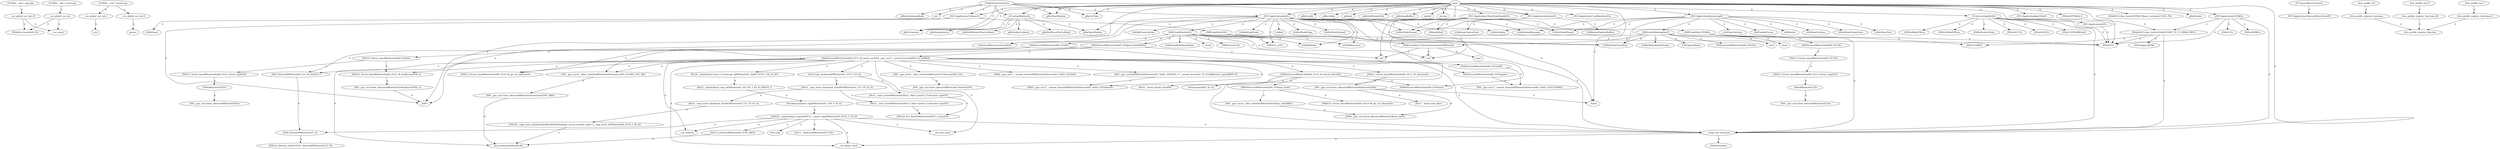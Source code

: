 digraph {
	"_GLOBAL__sub_I_app.cpp" -> "__cxx_global_var_init.39" [ label="0"];
	"_GLOBAL__sub_I_crowd.cpp" -> "__cxx_global_var_init.1" [ label="0"];
	"_GLOBAL__sub_I_crowd.cpp" -> "__cxx_global_var_init.9" [ label="0"];
	"_GLOBAL__sub_I_main.cpp" -> "__cxx_global_var_init" [ label="0"];
	"_Z11setupWindowiib" -> "glfwOpenWindow" [ label="0"];
	"_Z11setupWindowiib" -> "glfwSetKeyCallback" [ label="0"];
	"_Z11setupWindowiib" -> "glfwSetMousePosCallback" [ label="0"];
	"_Z11setupWindowiib" -> "glfwSetWindowCloseCallback" [ label="0"];
	"_Z11setupWindowiib" -> "glfwSwapInterval" [ label="0"];
	"_Z11setupWindowiib" -> "glfwTerminate" [ label="0"];
	"_Z14extractAppPathPc" -> "_ZNKSs4findEPKcm" [ label="0"];
	"_Z14extractAppPathPc" -> "_ZNKSs5rfindEPKcm" [ label="0"];
	"_Z14extractAppPathPc" -> "_ZNKSs6substrEmm" [ label="0"];
	"_Z14extractAppPathPc" -> "_ZNSaIcEC1Ev" [ label="0"];
	"_Z14extractAppPathPc" -> "_ZNSaIcED1Ev" [ label="0"];
	"_Z14extractAppPathPc" -> "_ZNSsC1EPKcRKSaIcE" [ label="0"];
	"_Z14extractAppPathPc" -> "_ZNSsD1Ev" [ label="0"];
	"_Z14extractAppPathPc" -> "_ZStplIcSt11char_traitsIcESaIcEESbIT_T0_T1_ERKS6_PKS3_" [ label="0"];
	"_Z14extractAppPathPc" -> "__clang_call_terminate" [ label="0"];
	"_Z16keyPressListenerii" -> "_Z11setupWindowiib" [ label="0"];
	"_Z16keyPressListenerii" -> "_ZN11Application4initEv" [ label="0"];
	"_Z16keyPressListenerii" -> "_ZN11Application6resizeEii" [ label="0"];
	"_Z16keyPressListenerii" -> "_ZN11Application7releaseEv" [ label="0"];
	"_Z16keyPressListenerii" -> "exit" [ label="0"];
	"_Z16keyPressListenerii" -> "glfwCloseWindow" [ label="0"];
	"_Z16keyPressListenerii" -> "glfwGetDesktopMode" [ label="0"];
	"_Z16keyPressListenerii" -> "glfwGetTime" [ label="0"];
	"_Z16keyPressListenerii" -> "glfwTerminate" [ label="0"];
	"_Z17mouseMoveListenerii" -> "_ZN11Application14mouseMoveEventEff" [ label="0"];
	"_ZN11Application15keyStateHandlerEv" -> "_Z8degToRadf" [ label="0"];
	"_ZN11Application15keyStateHandlerEv" -> "cosf" [ label="0"];
	"_ZN11Application15keyStateHandlerEv" -> "h3dGetNodeParamI" [ label="0"];
	"_ZN11Application15keyStateHandlerEv" -> "h3dSetNodeParamI" [ label="0"];
	"_ZN11Application15keyStateHandlerEv" -> "sinf" [ label="0"];
	"_ZN11Application4initEv" -> "_ZN8CrowdSim4initEv" [ label="0"];
	"_ZN11Application4initEv" -> "_ZN8CrowdSimC2ERKSs" [ label="0"];
	"_ZN11Application4initEv" -> "_ZNKSs5c_strEv" [ label="0"];
	"_ZN11Application4initEv" -> "_ZdlPv" [ label="0"];
	"_ZN11Application4initEv" -> "_Znwm" [ label="0"];
	"_ZN11Application4initEv" -> "h3dAddCameraNode" [ label="0"];
	"_ZN11Application4initEv" -> "h3dAddLightNode" [ label="0"];
	"_ZN11Application4initEv" -> "h3dAddNodes" [ label="0"];
	"_ZN11Application4initEv" -> "h3dAddResource" [ label="0"];
	"_ZN11Application4initEv" -> "h3dInit" [ label="0"];
	"_ZN11Application4initEv" -> "h3dSetNodeFlags" [ label="0"];
	"_ZN11Application4initEv" -> "h3dSetNodeParamF" [ label="0"];
	"_ZN11Application4initEv" -> "h3dSetNodeParamI" [ label="0"];
	"_ZN11Application4initEv" -> "h3dSetNodeTransform" [ label="0"];
	"_ZN11Application4initEv" -> "h3dSetOption" [ label="0"];
	"_ZN11Application4initEv" -> "h3dutDumpMessages" [ label="0"];
	"_ZN11Application4initEv" -> "h3dutLoadResourcesFromDisk" [ label="0"];
	"_ZN11Application6resizeEii" -> "h3dResizePipelineBuffers" [ label="0"];
	"_ZN11Application6resizeEii" -> "h3dSetNodeParamI" [ label="0"];
	"_ZN11Application6resizeEii" -> "h3dSetupCameraView" [ label="0"];
	"_ZN11Application7releaseEv" -> "_ZN8CrowdSimD2Ev" [ label="0"];
	"_ZN11Application7releaseEv" -> "_ZdlPv" [ label="0"];
	"_ZN11Application7releaseEv" -> "h3dRelease" [ label="0"];
	"_ZN11Application8mainLoopEf" -> "_ZN8CrowdSim6updateEf" [ label="0"];
	"_ZN11Application8mainLoopEf" -> "h3dClearOverlays" [ label="0"];
	"_ZN11Application8mainLoopEf" -> "h3dFinalizeFrame" [ label="0"];
	"_ZN11Application8mainLoopEf" -> "h3dGetNodeParamI" [ label="0"];
	"_ZN11Application8mainLoopEf" -> "h3dRender" [ label="0"];
	"_ZN11Application8mainLoopEf" -> "h3dSetNodeTransform" [ label="0"];
	"_ZN11Application8mainLoopEf" -> "h3dSetOption" [ label="0"];
	"_ZN11Application8mainLoopEf" -> "h3dShowOverlays" [ label="0"];
	"_ZN11Application8mainLoopEf" -> "h3dutDumpMessages" [ label="0"];
	"_ZN11Application8mainLoopEf" -> "h3dutShowFrameStats" [ label="0"];
	"_ZN11Application8mainLoopEf" -> "h3dutShowText" [ label="0"];
	"_ZN11ApplicationC2ERKSs" -> "_ZNSsC1Ev" [ label="0"];
	"_ZN11ApplicationC2ERKSs" -> "_ZNSsD1Ev" [ label="0"];
	"_ZN11ApplicationC2ERKSs" -> "_ZNSsaSERKSs" [ label="0"];
	"_ZN11ApplicationC2ERKSs" -> "_ZStplIcSt11char_traitsIcESaIcEESbIT_T0_T1_ERKS6_PKS3_" [ label="0"];
	"_ZN11ApplicationC2ERKSs" -> "__clang_call_terminate" [ label="0"];
	"_ZN11ApplicationD2Ev" -> "_ZNSsD1Ev" [ label="0"];
	"_ZN8CrowdSim17chooseDestinationER8Particle" -> "cosf" [ label="0"];
	"_ZN8CrowdSim17chooseDestinationER8Particle" -> "rand" [ label="0"];
	"_ZN8CrowdSim17chooseDestinationER8Particle" -> "sinf" [ label="0"];
	"_ZN8CrowdSim4initEv" -> "_ZN8CrowdSim17chooseDestinationER8Particle" [ label="0"];
	"_ZN8CrowdSim4initEv" -> "_ZN8ParticleC2Ev" [ label="0"];
	"_ZN8CrowdSim4initEv" -> "_ZNKSs5c_strEv" [ label="0"];
	"_ZN8CrowdSim4initEv" -> "_ZNSt6vectorI8ParticleSaIS0_EE9push_backERKS0_" [ label="0"];
	"_ZN8CrowdSim4initEv" -> "cosf" [ label="0"];
	"_ZN8CrowdSim4initEv" -> "h3dAddNodes" [ label="0"];
	"_ZN8CrowdSim4initEv" -> "h3dAddResource" [ label="0"];
	"_ZN8CrowdSim4initEv" -> "h3dSetNodeTransform" [ label="0"];
	"_ZN8CrowdSim4initEv" -> "h3dSetupModelAnimStage" [ label="0"];
	"_ZN8CrowdSim4initEv" -> "h3dutLoadResourcesFromDisk" [ label="0"];
	"_ZN8CrowdSim4initEv" -> "sinf" [ label="0"];
	"_ZN8CrowdSim4initEv" -> "srand" [ label="0"];
	"_ZN8CrowdSim6updateEf" -> "_ZN8CrowdSim17chooseDestinationER8Particle" [ label="0"];
	"_ZN8CrowdSim6updateEf" -> "_ZNKSt6vectorI8ParticleSaIS0_EE4sizeEv" [ label="0"];
	"_ZN8CrowdSim6updateEf" -> "_ZNSt6vectorI8ParticleSaIS0_EEixEm" [ label="0"];
	"_ZN8CrowdSim6updateEf" -> "atan2" [ label="0"];
	"_ZN8CrowdSim6updateEf" -> "h3dSetModelAnimParams" [ label="0"];
	"_ZN8CrowdSim6updateEf" -> "h3dSetNodeTransform" [ label="0"];
	"_ZN8CrowdSim6updateEf" -> "h3dUpdateModel" [ label="0"];
	"_ZN8CrowdSim6updateEf" -> "sqrtf" [ label="0"];
	"_ZN8CrowdSimC2ERKSs" -> "_ZNSsC1ERKSs" [ label="0"];
	"_ZN8CrowdSimC2ERKSs" -> "_ZNSsD1Ev" [ label="0"];
	"_ZN8CrowdSimC2ERKSs" -> "_ZNSt6vectorI8ParticleSaIS0_EEC2Ev" [ label="0"];
	"_ZN8CrowdSimC2ERKSs" -> "__clang_call_terminate" [ label="0"];
	"_ZN8CrowdSimD2Ev" -> "_ZNSsD1Ev" [ label="0"];
	"_ZN8CrowdSimD2Ev" -> "_ZNSt6vectorI8ParticleSaIS0_EED2Ev" [ label="0"];
	"_ZN8CrowdSimD2Ev" -> "__clang_call_terminate" [ label="0"];
	"_ZN9__gnu_cxx13new_allocatorI8ParticleE10deallocateEPS1_m" -> "_ZdlPv" [ label="0"];
	"_ZN9__gnu_cxx13new_allocatorI8ParticleE8allocateEmPKv" -> "_ZNK9__gnu_cxx13new_allocatorI8ParticleE8max_sizeEv" [ label="0"];
	"_ZN9__gnu_cxx13new_allocatorI8ParticleE8allocateEmPKv" -> "_ZSt17__throw_bad_allocv" [ label="0"];
	"_ZN9__gnu_cxx13new_allocatorI8ParticleE8allocateEmPKv" -> "_Znwm" [ label="0"];
	"_ZN9__gnu_cxx13new_allocatorI8ParticleE9constructEPS1_RKS1_" -> "llvm.memcpy.p0i8.p0i8.i64" [ label="0"];
	"_ZN9__gnu_cxx14__alloc_traitsISaI8ParticleEE7destroyERS2_PS1_" -> "_ZN9__gnu_cxx13new_allocatorI8ParticleE7destroyEPS1_" [ label="0"];
	"_ZN9__gnu_cxx14__alloc_traitsISaI8ParticleEE8max_sizeERKS2_" -> "_ZNK9__gnu_cxx13new_allocatorI8ParticleE8max_sizeEv" [ label="0"];
	"_ZN9__gnu_cxx14__alloc_traitsISaI8ParticleEE9constructIS1_EEvRS2_PS1_RKT_" -> "_ZN9__gnu_cxx13new_allocatorI8ParticleE9constructEPS1_RKS1_" [ label="0"];
	"_ZN9__gnu_cxxmiIP8ParticleSt6vectorIS1_SaIS1_EEEENS_17__normal_iteratorIT_T0_E15difference_typeERKS9_SC_" -> "_ZNK9__gnu_cxx17__normal_iteratorIP8ParticleSt6vectorIS1_SaIS1_EEE4baseEv" [ label="0"];
	"_ZNKSt6vectorI8ParticleSaIS0_EE12_M_check_lenEmPKc" -> "_ZNKSt6vectorI8ParticleSaIS0_EE4sizeEv" [ label="0"];
	"_ZNKSt6vectorI8ParticleSaIS0_EE12_M_check_lenEmPKc" -> "_ZNKSt6vectorI8ParticleSaIS0_EE8max_sizeEv" [ label="0"];
	"_ZNKSt6vectorI8ParticleSaIS0_EE12_M_check_lenEmPKc" -> "_ZSt20__throw_length_errorPKc" [ label="0"];
	"_ZNKSt6vectorI8ParticleSaIS0_EE12_M_check_lenEmPKc" -> "_ZSt3maxImERKT_S2_S2_" [ label="0"];
	"_ZNKSt6vectorI8ParticleSaIS0_EE8max_sizeEv" -> "_ZN9__gnu_cxx14__alloc_traitsISaI8ParticleEE8max_sizeERKS2_" [ label="0"];
	"_ZNKSt6vectorI8ParticleSaIS0_EE8max_sizeEv" -> "_ZNKSt12_Vector_baseI8ParticleSaIS0_EE19_M_get_Tp_allocatorEv" [ label="0"];
	"_ZNSaI8ParticleEC2Ev" -> "_ZN9__gnu_cxx13new_allocatorI8ParticleEC2Ev" [ label="0"];
	"_ZNSaI8ParticleED2Ev" -> "_ZN9__gnu_cxx13new_allocatorI8ParticleED2Ev" [ label="0"];
	"_ZNSt12_Vector_baseI8ParticleSaIS0_EE11_M_allocateEm" -> "_ZN9__gnu_cxx13new_allocatorI8ParticleE8allocateEmPKv" [ label="0"];
	"_ZNSt12_Vector_baseI8ParticleSaIS0_EE12_Vector_implC2Ev" -> "_ZNSaI8ParticleEC2Ev" [ label="0"];
	"_ZNSt12_Vector_baseI8ParticleSaIS0_EE12_Vector_implD2Ev" -> "_ZNSaI8ParticleED2Ev" [ label="0"];
	"_ZNSt12_Vector_baseI8ParticleSaIS0_EE13_M_deallocateEPS0_m" -> "_ZN9__gnu_cxx13new_allocatorI8ParticleE10deallocateEPS1_m" [ label="0"];
	"_ZNSt12_Vector_baseI8ParticleSaIS0_EEC2Ev" -> "_ZNSt12_Vector_baseI8ParticleSaIS0_EE12_Vector_implC2Ev" [ label="0"];
	"_ZNSt12_Vector_baseI8ParticleSaIS0_EED2Ev" -> "_ZNSt12_Vector_baseI8ParticleSaIS0_EE12_Vector_implD2Ev" [ label="0"];
	"_ZNSt12_Vector_baseI8ParticleSaIS0_EED2Ev" -> "_ZNSt12_Vector_baseI8ParticleSaIS0_EE13_M_deallocateEPS0_m" [ label="0"];
	"_ZNSt20__copy_move_backwardILb0ELb0ESt26random_access_iterator_tagE13__copy_move_bIP8ParticleS4_EET0_T_S6_S5_" -> "llvm.memcpy.p0i8.p0i8.i64" [ label="0"];
	"_ZNSt20__uninitialized_copyILb0EE13__uninit_copyIP8ParticleS3_EET0_T_S5_S4_" -> "_ZSt10_ConstructI8ParticleS0_EvPT_RKT0_" [ label="0"];
	"_ZNSt20__uninitialized_copyILb0EE13__uninit_copyIP8ParticleS3_EET0_T_S5_S4_" -> "_ZSt11__addressofI8ParticleEPT_RS1_" [ label="0"];
	"_ZNSt20__uninitialized_copyILb0EE13__uninit_copyIP8ParticleS3_EET0_T_S5_S4_" -> "_ZSt8_DestroyIP8ParticleEvT_S2_" [ label="0"];
	"_ZNSt20__uninitialized_copyILb0EE13__uninit_copyIP8ParticleS3_EET0_T_S5_S4_" -> "__clang_call_terminate" [ label="0"];
	"_ZNSt20__uninitialized_copyILb0EE13__uninit_copyIP8ParticleS3_EET0_T_S5_S4_" -> "__cxa_begin_catch" [ label="0"];
	"_ZNSt20__uninitialized_copyILb0EE13__uninit_copyIP8ParticleS3_EET0_T_S5_S4_" -> "__cxa_end_catch" [ label="0"];
	"_ZNSt20__uninitialized_copyILb0EE13__uninit_copyIP8ParticleS3_EET0_T_S5_S4_" -> "__cxa_rethrow" [ label="0"];
	"_ZNSt20__uninitialized_copyILb0EE13__uninit_copyIP8ParticleS3_EET0_T_S5_S4_" -> "llvm.trap" [ label="0"];
	"_ZNSt6vectorI8ParticleSaIS0_EE13_M_insert_auxEN9__gnu_cxx17__normal_iteratorIPS0_S2_EERKS0_" -> "_ZN9__gnu_cxx14__alloc_traitsISaI8ParticleEE7destroyERS2_PS1_" [ label="0"];
	"_ZNSt6vectorI8ParticleSaIS0_EE13_M_insert_auxEN9__gnu_cxx17__normal_iteratorIPS0_S2_EERKS0_" -> "_ZN9__gnu_cxx14__alloc_traitsISaI8ParticleEE9constructIS1_EEvRS2_PS1_RKT_" [ label="0"];
	"_ZNSt6vectorI8ParticleSaIS0_EE13_M_insert_auxEN9__gnu_cxx17__normal_iteratorIPS0_S2_EERKS0_" -> "_ZN9__gnu_cxxmiIP8ParticleSt6vectorIS1_SaIS1_EEEENS_17__normal_iteratorIT_T0_E15difference_typeERKS9_SC_" [ label="0"];
	"_ZNSt6vectorI8ParticleSaIS0_EE13_M_insert_auxEN9__gnu_cxx17__normal_iteratorIPS0_S2_EERKS0_" -> "_ZNK9__gnu_cxx17__normal_iteratorIP8ParticleSt6vectorIS1_SaIS1_EEE4baseEv" [ label="0"];
	"_ZNSt6vectorI8ParticleSaIS0_EE13_M_insert_auxEN9__gnu_cxx17__normal_iteratorIPS0_S2_EERKS0_" -> "_ZNK9__gnu_cxx17__normal_iteratorIP8ParticleSt6vectorIS1_SaIS1_EEEdeEv" [ label="0"];
	"_ZNSt6vectorI8ParticleSaIS0_EE13_M_insert_auxEN9__gnu_cxx17__normal_iteratorIPS0_S2_EERKS0_" -> "_ZNKSt6vectorI8ParticleSaIS0_EE12_M_check_lenEmPKc" [ label="0"];
	"_ZNSt6vectorI8ParticleSaIS0_EE13_M_insert_auxEN9__gnu_cxx17__normal_iteratorIPS0_S2_EERKS0_" -> "_ZNSt12_Vector_baseI8ParticleSaIS0_EE11_M_allocateEm" [ label="0"];
	"_ZNSt6vectorI8ParticleSaIS0_EE13_M_insert_auxEN9__gnu_cxx17__normal_iteratorIPS0_S2_EERKS0_" -> "_ZNSt12_Vector_baseI8ParticleSaIS0_EE13_M_deallocateEPS0_m" [ label="0"];
	"_ZNSt6vectorI8ParticleSaIS0_EE13_M_insert_auxEN9__gnu_cxx17__normal_iteratorIPS0_S2_EERKS0_" -> "_ZNSt12_Vector_baseI8ParticleSaIS0_EE19_M_get_Tp_allocatorEv" [ label="0"];
	"_ZNSt6vectorI8ParticleSaIS0_EE13_M_insert_auxEN9__gnu_cxx17__normal_iteratorIPS0_S2_EERKS0_" -> "_ZNSt6vectorI8ParticleSaIS0_EE5beginEv" [ label="0"];
	"_ZNSt6vectorI8ParticleSaIS0_EE13_M_insert_auxEN9__gnu_cxx17__normal_iteratorIPS0_S2_EERKS0_" -> "_ZSt13copy_backwardIP8ParticleS1_ET0_T_S3_S2_" [ label="0"];
	"_ZNSt6vectorI8ParticleSaIS0_EE13_M_insert_auxEN9__gnu_cxx17__normal_iteratorIPS0_S2_EERKS0_" -> "_ZSt34__uninitialized_move_if_noexcept_aIP8ParticleS1_SaIS0_EET0_T_S4_S3_RT1_" [ label="0"];
	"_ZNSt6vectorI8ParticleSaIS0_EE13_M_insert_auxEN9__gnu_cxx17__normal_iteratorIPS0_S2_EERKS0_" -> "_ZSt8_DestroyIP8ParticleS0_EvT_S2_RSaIT0_E" [ label="0"];
	"_ZNSt6vectorI8ParticleSaIS0_EE13_M_insert_auxEN9__gnu_cxx17__normal_iteratorIPS0_S2_EERKS0_" -> "__clang_call_terminate" [ label="0"];
	"_ZNSt6vectorI8ParticleSaIS0_EE13_M_insert_auxEN9__gnu_cxx17__normal_iteratorIPS0_S2_EERKS0_" -> "__cxa_begin_catch" [ label="0"];
	"_ZNSt6vectorI8ParticleSaIS0_EE13_M_insert_auxEN9__gnu_cxx17__normal_iteratorIPS0_S2_EERKS0_" -> "__cxa_end_catch" [ label="0"];
	"_ZNSt6vectorI8ParticleSaIS0_EE13_M_insert_auxEN9__gnu_cxx17__normal_iteratorIPS0_S2_EERKS0_" -> "__cxa_rethrow" [ label="0"];
	"_ZNSt6vectorI8ParticleSaIS0_EE13_M_insert_auxEN9__gnu_cxx17__normal_iteratorIPS0_S2_EERKS0_" -> "llvm.memcpy.p0i8.p0i8.i64" [ label="0"];
	"_ZNSt6vectorI8ParticleSaIS0_EE3endEv" -> "_ZN9__gnu_cxx17__normal_iteratorIP8ParticleSt6vectorIS1_SaIS1_EEEC2ERKS2_" [ label="0"];
	"_ZNSt6vectorI8ParticleSaIS0_EE5beginEv" -> "_ZN9__gnu_cxx17__normal_iteratorIP8ParticleSt6vectorIS1_SaIS1_EEEC2ERKS2_" [ label="0"];
	"_ZNSt6vectorI8ParticleSaIS0_EE9push_backERKS0_" -> "_ZN9__gnu_cxx14__alloc_traitsISaI8ParticleEE9constructIS1_EEvRS2_PS1_RKT_" [ label="0"];
	"_ZNSt6vectorI8ParticleSaIS0_EE9push_backERKS0_" -> "_ZNSt6vectorI8ParticleSaIS0_EE13_M_insert_auxEN9__gnu_cxx17__normal_iteratorIPS0_S2_EERKS0_" [ label="0"];
	"_ZNSt6vectorI8ParticleSaIS0_EE9push_backERKS0_" -> "_ZNSt6vectorI8ParticleSaIS0_EE3endEv" [ label="0"];
	"_ZNSt6vectorI8ParticleSaIS0_EEC2Ev" -> "_ZNSt12_Vector_baseI8ParticleSaIS0_EEC2Ev" [ label="0"];
	"_ZNSt6vectorI8ParticleSaIS0_EED2Ev" -> "_ZNSt12_Vector_baseI8ParticleSaIS0_EE19_M_get_Tp_allocatorEv" [ label="0"];
	"_ZNSt6vectorI8ParticleSaIS0_EED2Ev" -> "_ZNSt12_Vector_baseI8ParticleSaIS0_EED2Ev" [ label="0"];
	"_ZNSt6vectorI8ParticleSaIS0_EED2Ev" -> "_ZSt8_DestroyIP8ParticleS0_EvT_S2_RSaIT0_E" [ label="0"];
	"_ZNSt6vectorI8ParticleSaIS0_EED2Ev" -> "__clang_call_terminate" [ label="0"];
	"_ZSt10_ConstructI8ParticleS0_EvPT_RKT0_" -> "llvm.memcpy.p0i8.p0i8.i64" [ label="0"];
	"_ZSt12__miter_baseIP8ParticleENSt11_Miter_baseIT_E13iterator_typeES3_" -> "_ZNSt10_Iter_baseIP8ParticleLb0EE7_S_baseES1_" [ label="0"];
	"_ZSt12__niter_baseIP8ParticleENSt11_Niter_baseIT_E13iterator_typeES3_" -> "_ZNSt10_Iter_baseIP8ParticleLb0EE7_S_baseES1_" [ label="0"];
	"_ZSt13copy_backwardIP8ParticleS1_ET0_T_S3_S2_" -> "_ZSt12__miter_baseIP8ParticleENSt11_Miter_baseIT_E13iterator_typeES3_" [ label="0"];
	"_ZSt13copy_backwardIP8ParticleS1_ET0_T_S3_S2_" -> "_ZSt23__copy_move_backward_a2ILb0EP8ParticleS1_ET1_T0_S3_S2_" [ label="0"];
	"_ZSt18uninitialized_copyIP8ParticleS1_ET0_T_S3_S2_" -> "_ZNSt20__uninitialized_copyILb0EE13__uninit_copyIP8ParticleS3_EET0_T_S5_S4_" [ label="0"];
	"_ZSt22__copy_move_backward_aILb0EP8ParticleS1_ET1_T0_S3_S2_" -> "_ZNSt20__copy_move_backwardILb0ELb0ESt26random_access_iterator_tagE13__copy_move_bIP8ParticleS4_EET0_T_S6_S5_" [ label="0"];
	"_ZSt22__uninitialized_copy_aIP8ParticleS1_S0_ET0_T_S3_S2_RSaIT1_E" -> "_ZSt18uninitialized_copyIP8ParticleS1_ET0_T_S3_S2_" [ label="0"];
	"_ZSt23__copy_move_backward_a2ILb0EP8ParticleS1_ET1_T0_S3_S2_" -> "_ZSt12__niter_baseIP8ParticleENSt11_Niter_baseIT_E13iterator_typeES3_" [ label="0"];
	"_ZSt23__copy_move_backward_a2ILb0EP8ParticleS1_ET1_T0_S3_S2_" -> "_ZSt22__copy_move_backward_aILb0EP8ParticleS1_ET1_T0_S3_S2_" [ label="0"];
	"_ZSt34__uninitialized_move_if_noexcept_aIP8ParticleS1_SaIS0_EET0_T_S4_S3_RT1_" -> "_ZSt22__uninitialized_copy_aIP8ParticleS1_S0_ET0_T_S3_S2_RSaIT1_E" [ label="0"];
	"_ZSt8_DestroyIP8ParticleEvT_S2_" -> "_ZNSt12_Destroy_auxILb1EE9__destroyIP8ParticleEEvT_S4_" [ label="0"];
	"_ZSt8_DestroyIP8ParticleS0_EvT_S2_RSaIT0_E" -> "_ZSt8_DestroyIP8ParticleEvT_S2_" [ label="0"];
	"_ZStplIcSt11char_traitsIcESaIcEESbIT_T0_T1_ERKS6_PKS3_" -> "_ZNSs6appendEPKc" [ label="0"];
	"_ZStplIcSt11char_traitsIcESaIcEESbIT_T0_T1_ERKS6_PKS3_" -> "_ZNSsC1ERKSs" [ label="0"];
	"_ZStplIcSt11char_traitsIcESaIcEESbIT_T0_T1_ERKS6_PKS3_" -> "_ZNSsD1Ev" [ label="0"];
	"_ZStplIcSt11char_traitsIcESaIcEESbIT_T0_T1_ERKS6_PKS3_" -> "__clang_call_terminate" [ label="0"];
	"__clang_call_terminate" -> "_ZSt9terminatev" [ label="0"];
	"__clang_call_terminate" -> "__cxa_begin_catch" [ label="0"];
	"__cxx_global_var_init" -> "_ZNSt8ios_base4InitC1Ev" [ label="0"];
	"__cxx_global_var_init" -> "__cxa_atexit" [ label="0"];
	"__cxx_global_var_init.1" -> "atoi" [ label="0"];
	"__cxx_global_var_init.39" -> "_ZNSt8ios_base4InitC1Ev" [ label="0"];
	"__cxx_global_var_init.39" -> "__cxa_atexit" [ label="0"];
	"__cxx_global_var_init.9" -> "getenv" [ label="0"];
	"__llvm_profile_init" -> "__llvm_profile_register_functions" [ label="0"];
	"__llvm_profile_init.27" -> "__llvm_profile_register_functions.38" [ label="0"];
	"__llvm_profile_init.3" -> "__llvm_profile_register_functions.8" [ label="0"];
	"__llvm_profile_register_functions" -> "__llvm_profile_register_function" [ label="0"];
	"__llvm_profile_register_functions.38" -> "__llvm_profile_register_function" [ label="0"];
	"__llvm_profile_register_functions.8" -> "__llvm_profile_register_function" [ label="0"];
	"main" -> "_Z11setupWindowiib" [ label="0"];
	"main" -> "_Z14extractAppPathPc" [ label="0"];
	"main" -> "_ZN11Application11setKeyStateEib" [ label="0"];
	"main" -> "_ZN11Application15keyStateHandlerEv" [ label="0"];
	"main" -> "_ZN11Application4initEv" [ label="0"];
	"main" -> "_ZN11Application6resizeEii" [ label="0"];
	"main" -> "_ZN11Application7releaseEv" [ label="0"];
	"main" -> "_ZN11Application8getTitleEv" [ label="0"];
	"main" -> "_ZN11Application8mainLoopEf" [ label="0"];
	"main" -> "_ZN11ApplicationC2ERKSs" [ label="0"];
	"main" -> "_ZN11ApplicationD2Ev" [ label="0"];
	"main" -> "_ZNSolsEPFRSoS_E" [ label="0"];
	"main" -> "_ZNSsD1Ev" [ label="0"];
	"main" -> "_ZStlsISt11char_traitsIcEERSt13basic_ostreamIcT_ES5_PKc" [ label="0"];
	"main" -> "_ZdlPv" [ label="0"];
	"main" -> "_Znwm" [ label="0"];
	"main" -> "__clang_call_terminate" [ label="0"];
	"main" -> "glfwCloseWindow" [ label="0"];
	"main" -> "glfwDisable" [ label="0"];
	"main" -> "glfwEnable" [ label="0"];
	"main" -> "glfwGetKey" [ label="0"];
	"main" -> "glfwGetTime" [ label="0"];
	"main" -> "glfwInit" [ label="0"];
	"main" -> "glfwOpenWindow" [ label="0"];
	"main" -> "glfwSetWindowTitle" [ label="0"];
	"main" -> "glfwSwapBuffers" [ label="0"];
	"main" -> "glfwTerminate" [ label="0"];
	"main" -> "sprintf" [ label="0"];
	"main" -> "strcmp" [ label="0"];
}
